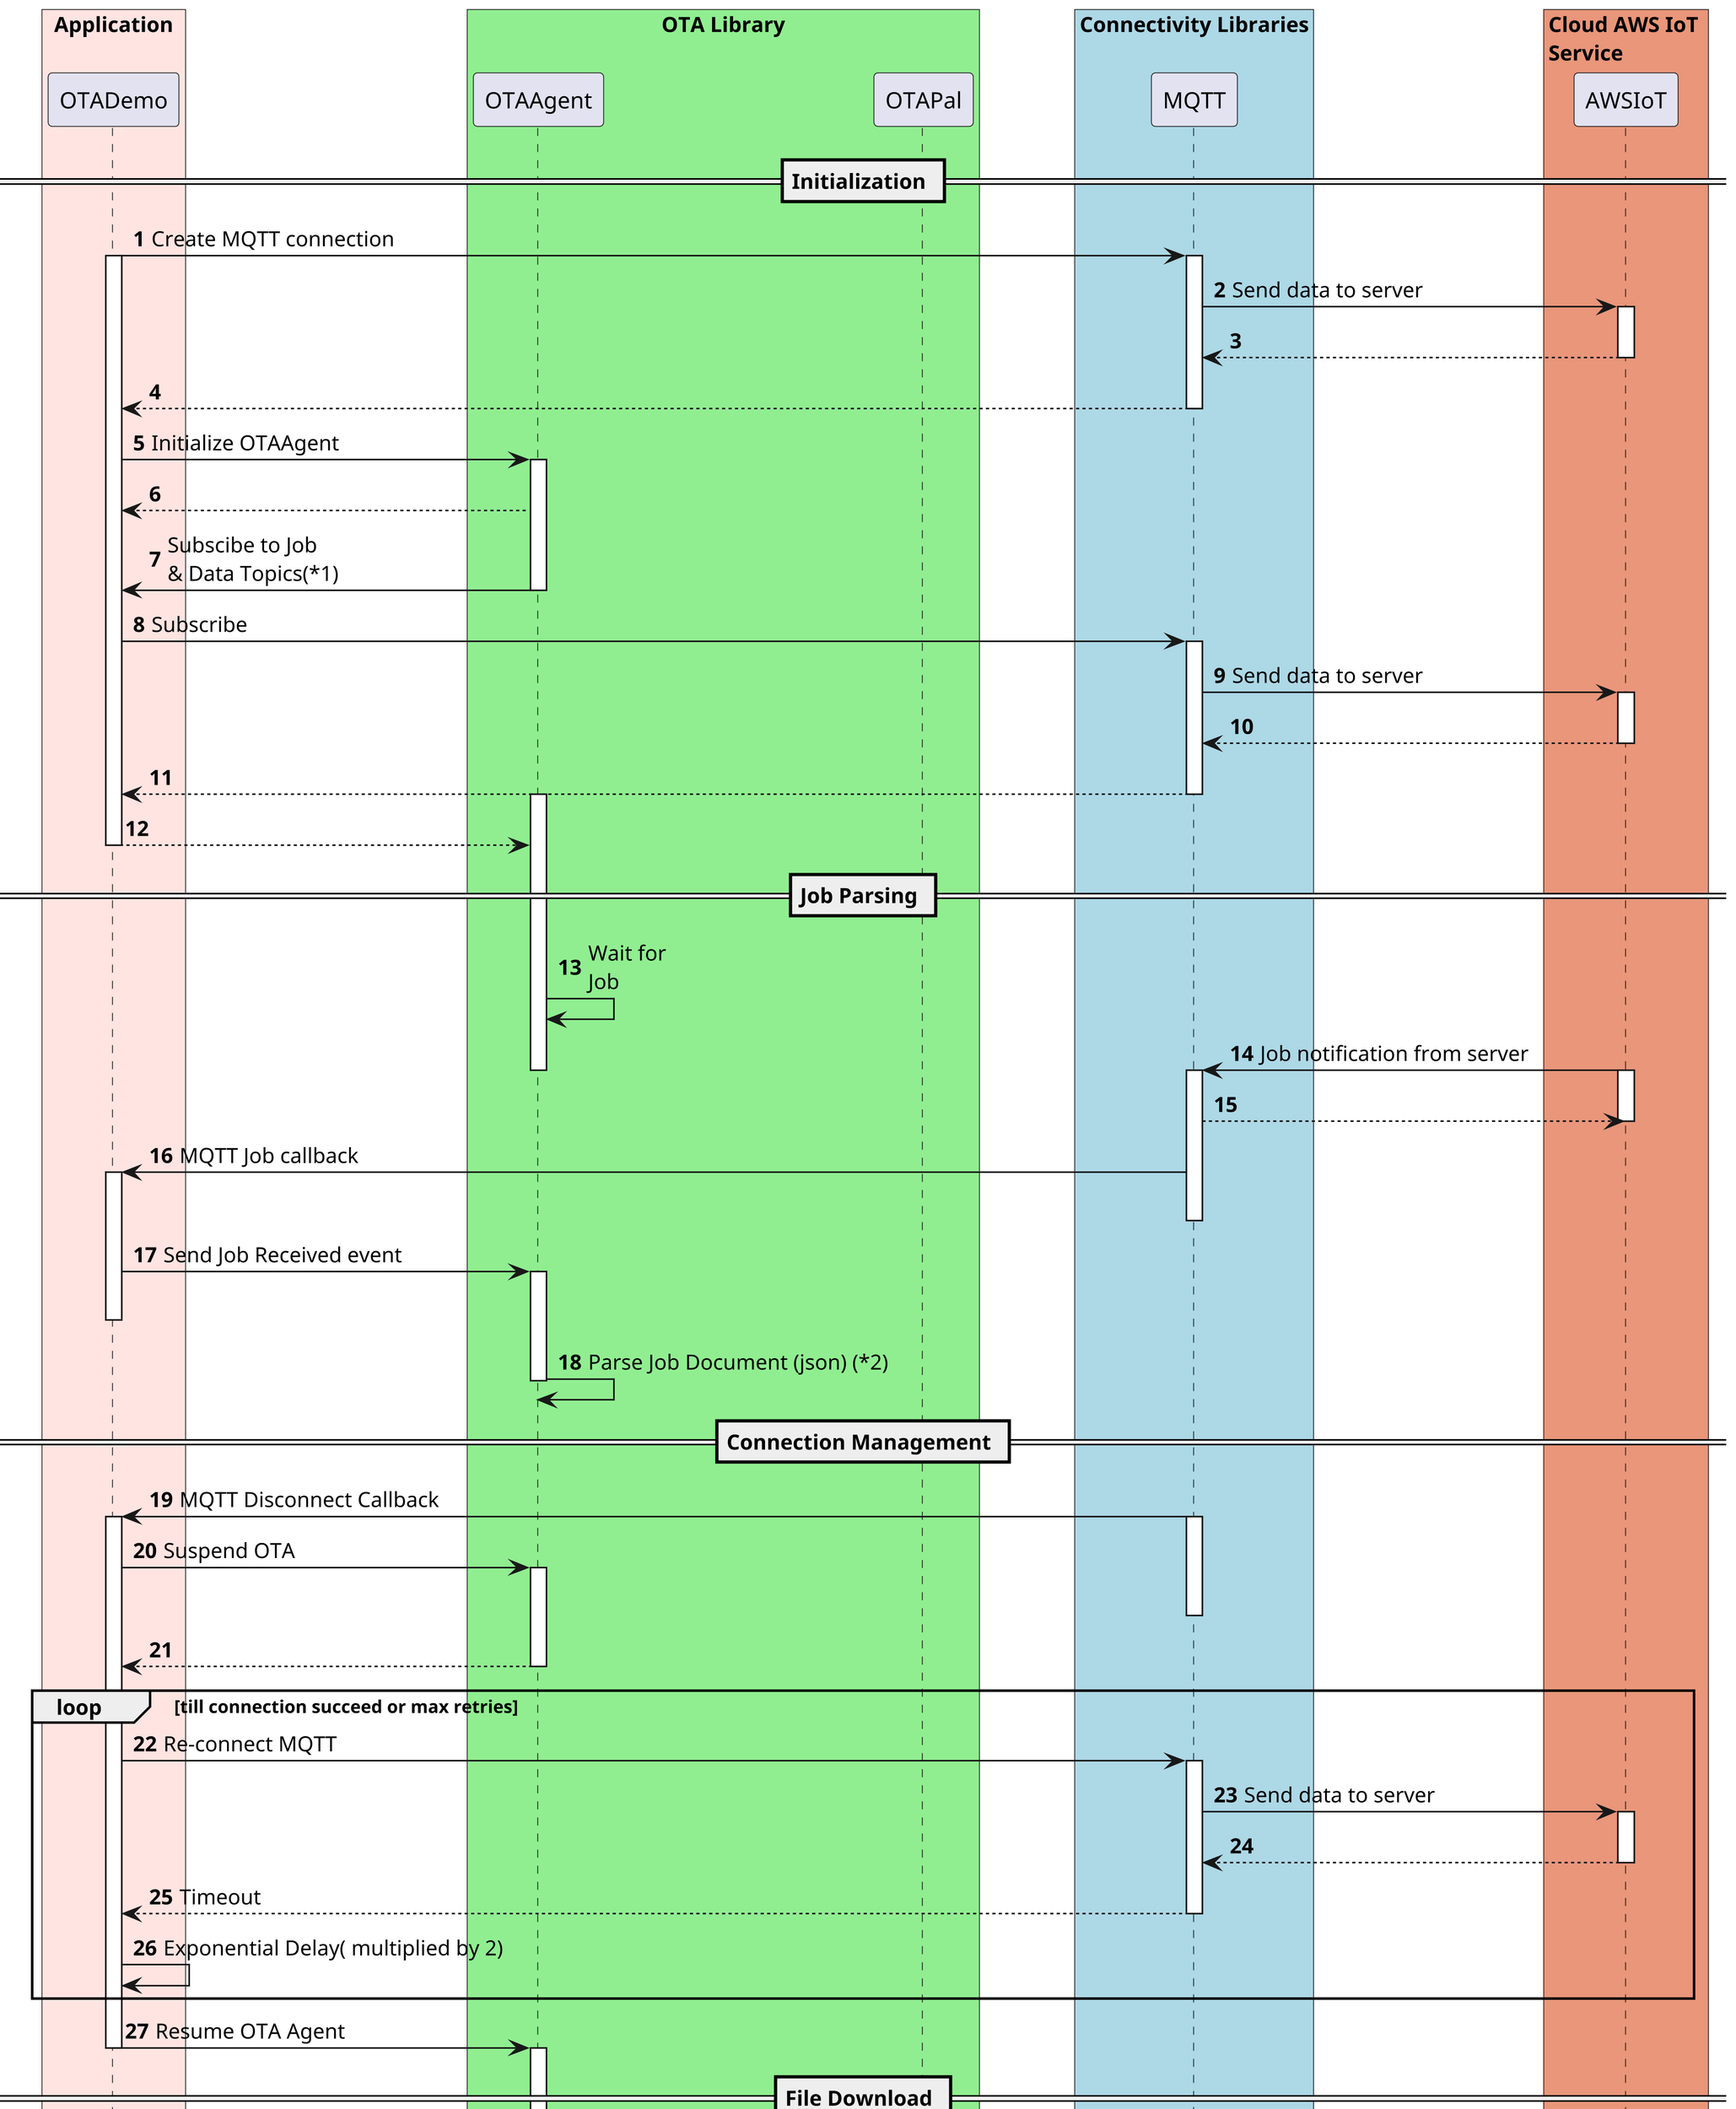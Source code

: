 @startuml
skinparam dpi 300
skinparam classFontSize 8
skinparam classFontName Helvetica
autonumber

box "Application" #Mistyrose
participant OTADemo
end box
box "OTA Library" #LightGreen
participant OTAAgent
participant OTAPal
end box
box "Connectivity Libraries" #LightBlue
participant MQTT
end box
box "Cloud AWS IoT \nService" #Darksalmon
participant AWSIoT

== Initialization ==
OTADemo -> MQTT : Create MQTT connection
activate OTADemo
activate MQTT
MQTT -> AWSIoT : Send data to server
activate AWSIoT
MQTT <-- AWSIoT
deactivate AWSIoT
OTADemo <-- MQTT
deactivate MQTT

OTADemo -> OTAAgent :Initialize OTAAgent
activate OTAAgent
OTADemo <-- OTAAgent

OTAAgent -> OTADemo : Subscibe to Job\n& Data Topics(*1)
deactivate OTAAgent
OTADemo -> MQTT : Subscribe
activate MQTT
MQTT -> AWSIoT : Send data to server
activate AWSIoT
MQTT <-- AWSIoT
deactivate AWSIoT
OTADemo <-- MQTT
deactivate
activate OTAAgent
OTADemo --> OTAAgent
deactivate OTADemo

== Job Parsing ==
OTAAgent -> OTAAgent : Wait for \nJob
MQTT <- AWSIoT : Job notification from server
deactivate OTAAgent
activate AWSIoT
activate MQTT
MQTT --> AWSIoT
deactivate AWSIoT

MQTT -> OTADemo : MQTT Job callback
activate OTADemo
deactivate MQTT
OTADemo -> OTAAgent : Send Job Received event
activate OTAAgent
deactivate OTADemo
OTAAgent -> OTAAgent : Parse Job Document (json) (*2)
deactivate OTAAgent
== Connection Management ==

MQTT -> OTADemo : MQTT Disconnect Callback

activate MQTT

activate OTADemo
OTADemo -> OTAAgent : Suspend OTA
activate OTAAgent
deactivate MQTT
OTAAgent --> OTADemo
deactivate OTAAgent

loop till connection succeed or max retries

OTADemo -> MQTT : Re-connect MQTT
activate MQTT
MQTT -> AWSIoT : Send data to server
activate AWSIoT
MQTT <-- AWSIoT
deactivate AWSIoT
OTADemo <-- MQTT : Timeout
deactivate MQTT

OTADemo -> OTADemo : Exponential Delay( multiplied by 2)
deactivate MQTT
end
OTADemo -> OTAAgent : Resume OTA Agent
deactivate OTADemo
activate OTAAgent

== File Download ==

OTAAgent -> OTAPal : Create File for download
activate OTAPal
OTAAgent <-- OTAPal
deactivate OTAPal
loop Till file download is complete
OTAAgent -> OTADemo : Request File blocks (cbor) (*3)
deactivate OTAAgent
activate OTADemo
activate MQTT
OTADemo -> MQTT : publish
MQTT -> AWSIoT : Send data to server
deactivate OTADemo
activate AWSIoT
MQTT <-- AWSIoT
MQTT <- AWSIoT :  Packet containing\nfile blocks
deactivate AWSIoT
activate OTADemo
MQTT -> OTADemo : MQTT Data callback

OTADemo -> OTAAgent : Process file block
deactivate MQTT
deactivate OTADemo
activate OTAAgent

OTAAgent -> OTAAgent : Decode File Blocks (cbor) (*4)
OTAAgent -> OTAPal : Write File Blocks
activate OTAPal

alt If last file block
OTAPal -> OTAPal : Verify cypto\nsignature
end
OTAAgent <-- OTAPal
deactivate OTAPal


alt Every 64(default) file blocks received
activate OTADemo
OTAAgent -> OTADemo : Update Job
deactivate OTAAgent
OTADemo -> MQTT : Publish

activate MQTT
MQTT -> AWSIoT : Send data to server
activate AWSIoT
MQTT <-- AWSIoT
deactivate AWSIoT
MQTT --> OTADemo
deactivate MQTT
deactivate OTADemo
end
end
activate OTAAgent
== Activating Image ==

OTAAgent -> OTAPal : Set boot flags
activate OTAPal
OTAAgent <-- OTAPal
deactivate OTAPal
deactivate OTAAgent
activate OTADemo
activate MQTT
OTAAgent -> OTADemo : Update Job status
OTADemo -> MQTT : Publish

MQTT -> AWSIoT : Send data to server
activate AWSIoT
MQTT <-- AWSIoT
deactivate AWSIoT
MQTT --> OTADemo
deactivate MQTT

OTAAgent -> OTADemo : Callback for activation
activate OTADemo
OTADemo --> OTAAgent
deactivate OTADemo

OTAAgent -> OTAPal : Activate Image
deactivate OTAAgent
activate OTAPal
OTAPal -> OTAPal :Reset
deactivate OTAPal
deactivate OTAAgent

@enduml